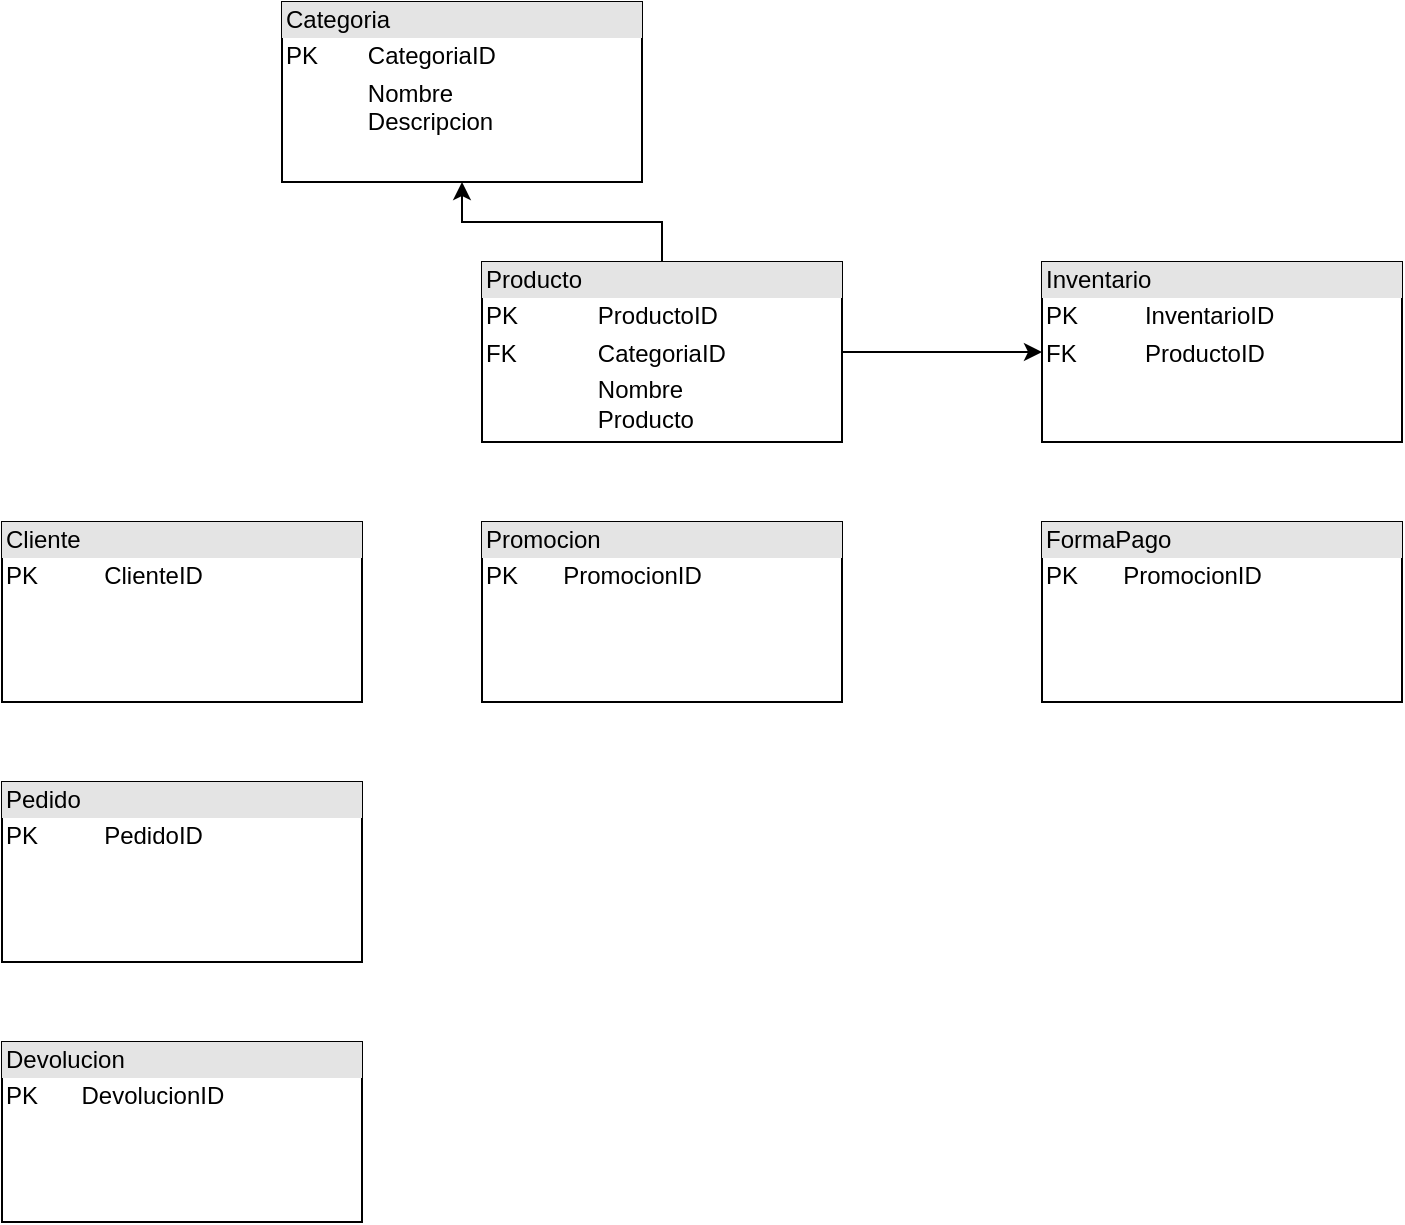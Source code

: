 <mxfile version="26.2.14">
  <diagram id="C5RBs43oDa-KdzZeNtuy" name="Page-1">
    <mxGraphModel dx="1042" dy="1704" grid="1" gridSize="10" guides="1" tooltips="1" connect="1" arrows="1" fold="1" page="1" pageScale="1" pageWidth="827" pageHeight="1169" background="none" math="0" shadow="0">
      <root>
        <mxCell id="WIyWlLk6GJQsqaUBKTNV-0" />
        <mxCell id="WIyWlLk6GJQsqaUBKTNV-1" parent="WIyWlLk6GJQsqaUBKTNV-0" />
        <mxCell id="kfsjLnIVEkRoEJGf8p5f-17" value="" style="edgeStyle=orthogonalEdgeStyle;rounded=0;orthogonalLoop=1;jettySize=auto;html=1;" edge="1" parent="WIyWlLk6GJQsqaUBKTNV-1" source="kfsjLnIVEkRoEJGf8p5f-0" target="kfsjLnIVEkRoEJGf8p5f-7">
          <mxGeometry relative="1" as="geometry" />
        </mxCell>
        <mxCell id="kfsjLnIVEkRoEJGf8p5f-22" style="edgeStyle=orthogonalEdgeStyle;rounded=0;orthogonalLoop=1;jettySize=auto;html=1;" edge="1" parent="WIyWlLk6GJQsqaUBKTNV-1" source="kfsjLnIVEkRoEJGf8p5f-0" target="kfsjLnIVEkRoEJGf8p5f-18">
          <mxGeometry relative="1" as="geometry" />
        </mxCell>
        <mxCell id="kfsjLnIVEkRoEJGf8p5f-0" value="&lt;div style=&quot;box-sizing: border-box; width: 100%; background: rgb(228, 228, 228); padding: 2px;&quot;&gt;Producto&lt;/div&gt;&lt;table style=&quot;width:100%;font-size:1em;&quot; cellpadding=&quot;2&quot; cellspacing=&quot;0&quot;&gt;&lt;tbody&gt;&lt;tr&gt;&lt;td&gt;PK&lt;/td&gt;&lt;td&gt;ProductoID&lt;/td&gt;&lt;/tr&gt;&lt;tr&gt;&lt;td&gt;FK&lt;span style=&quot;white-space: pre;&quot;&gt;&#x9;&lt;/span&gt;&lt;/td&gt;&lt;td&gt;CategoriaID&lt;/td&gt;&lt;/tr&gt;&lt;tr&gt;&lt;td&gt;&lt;br&gt;&lt;/td&gt;&lt;td&gt;Nombre&lt;br&gt;Producto&lt;/td&gt;&lt;/tr&gt;&lt;/tbody&gt;&lt;/table&gt;" style="verticalAlign=top;align=left;overflow=fill;html=1;whiteSpace=wrap;" vertex="1" parent="WIyWlLk6GJQsqaUBKTNV-1">
          <mxGeometry x="270" width="180" height="90" as="geometry" />
        </mxCell>
        <mxCell id="kfsjLnIVEkRoEJGf8p5f-1" value="&lt;div style=&quot;box-sizing: border-box; width: 100%; background: rgb(228, 228, 228); padding: 2px;&quot;&gt;Cliente&lt;/div&gt;&lt;table style=&quot;width:100%;font-size:1em;&quot; cellpadding=&quot;2&quot; cellspacing=&quot;0&quot;&gt;&lt;tbody&gt;&lt;tr&gt;&lt;td&gt;PK&lt;/td&gt;&lt;td&gt;ClienteID&lt;/td&gt;&lt;/tr&gt;&lt;tr&gt;&lt;td&gt;&lt;br&gt;&lt;/td&gt;&lt;td&gt;&lt;br&gt;&lt;/td&gt;&lt;/tr&gt;&lt;tr&gt;&lt;td&gt;&lt;br&gt;&lt;/td&gt;&lt;td&gt;&lt;br&gt;&lt;/td&gt;&lt;/tr&gt;&lt;/tbody&gt;&lt;/table&gt;" style="verticalAlign=top;align=left;overflow=fill;html=1;whiteSpace=wrap;" vertex="1" parent="WIyWlLk6GJQsqaUBKTNV-1">
          <mxGeometry x="30" y="130" width="180" height="90" as="geometry" />
        </mxCell>
        <mxCell id="kfsjLnIVEkRoEJGf8p5f-5" value="&lt;div style=&quot;box-sizing: border-box; width: 100%; background: rgb(228, 228, 228); padding: 2px;&quot;&gt;Pedido&lt;/div&gt;&lt;table style=&quot;width:100%;font-size:1em;&quot; cellpadding=&quot;2&quot; cellspacing=&quot;0&quot;&gt;&lt;tbody&gt;&lt;tr&gt;&lt;td&gt;PK&lt;/td&gt;&lt;td&gt;PedidoID&lt;/td&gt;&lt;/tr&gt;&lt;tr&gt;&lt;td&gt;&lt;br&gt;&lt;/td&gt;&lt;td&gt;&lt;br&gt;&lt;/td&gt;&lt;/tr&gt;&lt;tr&gt;&lt;td&gt;&lt;br&gt;&lt;/td&gt;&lt;td&gt;&lt;br&gt;&lt;/td&gt;&lt;/tr&gt;&lt;/tbody&gt;&lt;/table&gt;" style="verticalAlign=top;align=left;overflow=fill;html=1;whiteSpace=wrap;" vertex="1" parent="WIyWlLk6GJQsqaUBKTNV-1">
          <mxGeometry x="30" y="260" width="180" height="90" as="geometry" />
        </mxCell>
        <mxCell id="kfsjLnIVEkRoEJGf8p5f-6" value="&lt;div style=&quot;box-sizing: border-box; width: 100%; background: rgb(228, 228, 228); padding: 2px;&quot;&gt;Devolucion&lt;/div&gt;&lt;table style=&quot;width:100%;font-size:1em;&quot; cellpadding=&quot;2&quot; cellspacing=&quot;0&quot;&gt;&lt;tbody&gt;&lt;tr&gt;&lt;td&gt;PK&lt;/td&gt;&lt;td&gt;DevolucionID&lt;/td&gt;&lt;/tr&gt;&lt;tr&gt;&lt;td&gt;&lt;br&gt;&lt;/td&gt;&lt;td&gt;&lt;br&gt;&lt;/td&gt;&lt;/tr&gt;&lt;tr&gt;&lt;td&gt;&lt;br&gt;&lt;/td&gt;&lt;td&gt;&lt;br&gt;&lt;/td&gt;&lt;/tr&gt;&lt;/tbody&gt;&lt;/table&gt;" style="verticalAlign=top;align=left;overflow=fill;html=1;whiteSpace=wrap;" vertex="1" parent="WIyWlLk6GJQsqaUBKTNV-1">
          <mxGeometry x="30" y="390" width="180" height="90" as="geometry" />
        </mxCell>
        <mxCell id="kfsjLnIVEkRoEJGf8p5f-7" value="&lt;div style=&quot;box-sizing: border-box; width: 100%; background: rgb(228, 228, 228); padding: 2px;&quot;&gt;Categoria&lt;/div&gt;&lt;table style=&quot;width:100%;font-size:1em;&quot; cellpadding=&quot;2&quot; cellspacing=&quot;0&quot;&gt;&lt;tbody&gt;&lt;tr&gt;&lt;td&gt;PK&lt;/td&gt;&lt;td&gt;CategoriaID&lt;/td&gt;&lt;/tr&gt;&lt;tr&gt;&lt;td&gt;&lt;br&gt;&lt;/td&gt;&lt;td&gt;Nombre&lt;br&gt;Descripcion&lt;/td&gt;&lt;/tr&gt;&lt;tr&gt;&lt;td&gt;&lt;br&gt;&lt;/td&gt;&lt;td&gt;&lt;br&gt;&lt;/td&gt;&lt;/tr&gt;&lt;/tbody&gt;&lt;/table&gt;" style="verticalAlign=top;align=left;overflow=fill;html=1;whiteSpace=wrap;" vertex="1" parent="WIyWlLk6GJQsqaUBKTNV-1">
          <mxGeometry x="170" y="-130" width="180" height="90" as="geometry" />
        </mxCell>
        <mxCell id="kfsjLnIVEkRoEJGf8p5f-18" value="&lt;div style=&quot;box-sizing: border-box; width: 100%; background: rgb(228, 228, 228); padding: 2px;&quot;&gt;Inventario&lt;/div&gt;&lt;table style=&quot;width:100%;font-size:1em;&quot; cellpadding=&quot;2&quot; cellspacing=&quot;0&quot;&gt;&lt;tbody&gt;&lt;tr&gt;&lt;td&gt;PK&lt;/td&gt;&lt;td&gt;InventarioID&lt;/td&gt;&lt;/tr&gt;&lt;tr&gt;&lt;td&gt;FK&amp;nbsp;&amp;nbsp;&lt;/td&gt;&lt;td&gt;ProductoID&lt;/td&gt;&lt;/tr&gt;&lt;tr&gt;&lt;td&gt;&lt;br&gt;&lt;/td&gt;&lt;td&gt;&lt;br&gt;&lt;/td&gt;&lt;/tr&gt;&lt;/tbody&gt;&lt;/table&gt;" style="verticalAlign=top;align=left;overflow=fill;html=1;whiteSpace=wrap;" vertex="1" parent="WIyWlLk6GJQsqaUBKTNV-1">
          <mxGeometry x="550" width="180" height="90" as="geometry" />
        </mxCell>
        <mxCell id="kfsjLnIVEkRoEJGf8p5f-19" value="&lt;div style=&quot;box-sizing: border-box; width: 100%; background: rgb(228, 228, 228); padding: 2px;&quot;&gt;Promocion&lt;/div&gt;&lt;table style=&quot;width:100%;font-size:1em;&quot; cellpadding=&quot;2&quot; cellspacing=&quot;0&quot;&gt;&lt;tbody&gt;&lt;tr&gt;&lt;td&gt;PK&lt;/td&gt;&lt;td&gt;PromocionID&lt;/td&gt;&lt;/tr&gt;&lt;tr&gt;&lt;td&gt;&lt;br&gt;&lt;/td&gt;&lt;td&gt;&lt;br&gt;&lt;/td&gt;&lt;/tr&gt;&lt;tr&gt;&lt;td&gt;&lt;br&gt;&lt;/td&gt;&lt;td&gt;&lt;br&gt;&lt;/td&gt;&lt;/tr&gt;&lt;/tbody&gt;&lt;/table&gt;" style="verticalAlign=top;align=left;overflow=fill;html=1;whiteSpace=wrap;" vertex="1" parent="WIyWlLk6GJQsqaUBKTNV-1">
          <mxGeometry x="270" y="130" width="180" height="90" as="geometry" />
        </mxCell>
        <mxCell id="kfsjLnIVEkRoEJGf8p5f-20" value="&lt;div style=&quot;box-sizing: border-box; width: 100%; background: rgb(228, 228, 228); padding: 2px;&quot;&gt;FormaPago&lt;/div&gt;&lt;table style=&quot;width:100%;font-size:1em;&quot; cellpadding=&quot;2&quot; cellspacing=&quot;0&quot;&gt;&lt;tbody&gt;&lt;tr&gt;&lt;td&gt;PK&lt;/td&gt;&lt;td&gt;PromocionID&lt;/td&gt;&lt;/tr&gt;&lt;tr&gt;&lt;td&gt;&lt;br&gt;&lt;/td&gt;&lt;td&gt;&lt;br&gt;&lt;/td&gt;&lt;/tr&gt;&lt;tr&gt;&lt;td&gt;&lt;br&gt;&lt;/td&gt;&lt;td&gt;&lt;br&gt;&lt;/td&gt;&lt;/tr&gt;&lt;/tbody&gt;&lt;/table&gt;" style="verticalAlign=top;align=left;overflow=fill;html=1;whiteSpace=wrap;" vertex="1" parent="WIyWlLk6GJQsqaUBKTNV-1">
          <mxGeometry x="550" y="130" width="180" height="90" as="geometry" />
        </mxCell>
      </root>
    </mxGraphModel>
  </diagram>
</mxfile>
